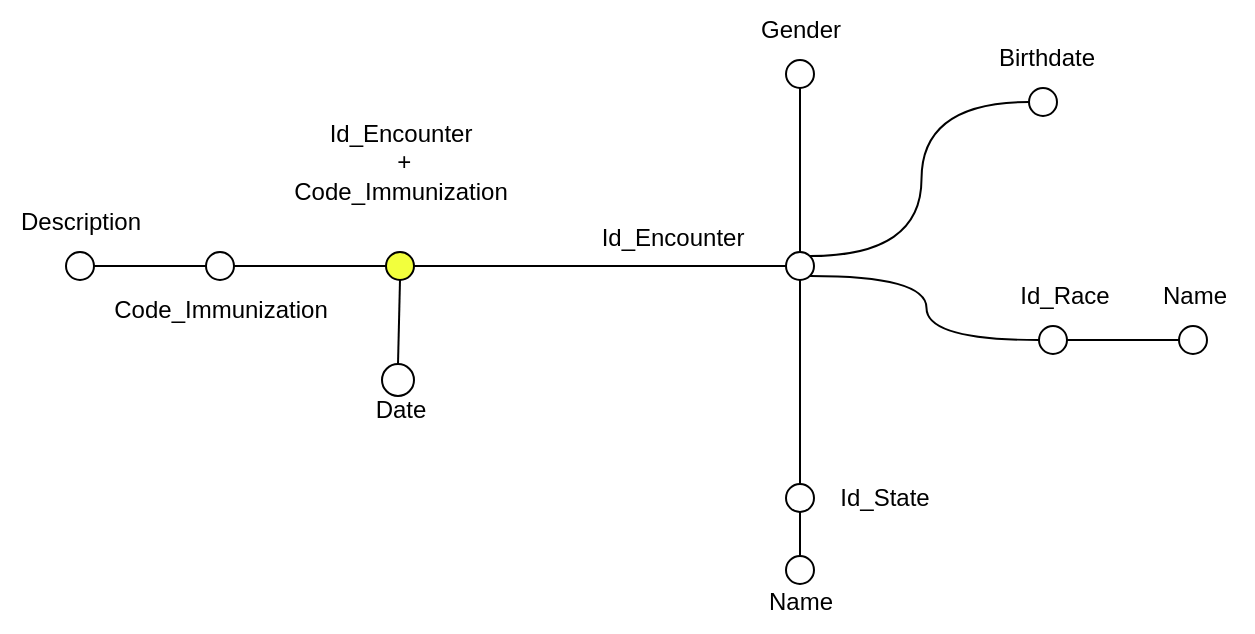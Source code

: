 <mxfile version="27.0.6">
  <diagram name="Pagina-1" id="lpakij8wGgFEuDZtq_Xw">
    <mxGraphModel dx="946" dy="644" grid="1" gridSize="10" guides="1" tooltips="1" connect="1" arrows="1" fold="1" page="1" pageScale="1" pageWidth="827" pageHeight="1169" math="0" shadow="0">
      <root>
        <mxCell id="0" />
        <mxCell id="1" parent="0" />
        <mxCell id="WLP4qAu13Uv9j339VAY8-1" value="" style="edgeStyle=orthogonalEdgeStyle;rounded=0;orthogonalLoop=1;jettySize=auto;html=1;endArrow=none;startFill=0;" edge="1" parent="1" source="WLP4qAu13Uv9j339VAY8-2" target="WLP4qAu13Uv9j339VAY8-8">
          <mxGeometry relative="1" as="geometry" />
        </mxCell>
        <mxCell id="WLP4qAu13Uv9j339VAY8-2" value="" style="ellipse;whiteSpace=wrap;html=1;aspect=fixed;fillColor=#F2FF3D;" vertex="1" parent="1">
          <mxGeometry x="473" y="752" width="14" height="14" as="geometry" />
        </mxCell>
        <mxCell id="WLP4qAu13Uv9j339VAY8-3" value="Id_Encounter&lt;div&gt;&amp;nbsp;+&lt;div&gt;Code_Immunization&lt;br&gt;&lt;/div&gt;&lt;/div&gt;" style="text;html=1;align=center;verticalAlign=middle;resizable=0;points=[];autosize=1;strokeColor=none;fillColor=none;" vertex="1" parent="1">
          <mxGeometry x="415" y="677" width="130" height="60" as="geometry" />
        </mxCell>
        <mxCell id="WLP4qAu13Uv9j339VAY8-4" style="edgeStyle=orthogonalEdgeStyle;rounded=0;orthogonalLoop=1;jettySize=auto;html=1;exitX=0.5;exitY=0;exitDx=0;exitDy=0;entryX=0.5;entryY=1;entryDx=0;entryDy=0;endArrow=none;startFill=0;" edge="1" parent="1" source="WLP4qAu13Uv9j339VAY8-8" target="WLP4qAu13Uv9j339VAY8-37">
          <mxGeometry relative="1" as="geometry" />
        </mxCell>
        <mxCell id="WLP4qAu13Uv9j339VAY8-5" style="rounded=0;orthogonalLoop=1;jettySize=auto;html=1;exitX=1;exitY=0;exitDx=0;exitDy=0;entryX=0;entryY=0.5;entryDx=0;entryDy=0;endArrow=none;startFill=0;edgeStyle=orthogonalEdgeStyle;curved=1;" edge="1" parent="1" source="WLP4qAu13Uv9j339VAY8-8" target="WLP4qAu13Uv9j339VAY8-36">
          <mxGeometry relative="1" as="geometry" />
        </mxCell>
        <mxCell id="WLP4qAu13Uv9j339VAY8-6" style="edgeStyle=orthogonalEdgeStyle;rounded=0;orthogonalLoop=1;jettySize=auto;html=1;exitX=0.5;exitY=1;exitDx=0;exitDy=0;entryX=0.5;entryY=0;entryDx=0;entryDy=0;endArrow=none;startFill=0;" edge="1" parent="1" source="WLP4qAu13Uv9j339VAY8-8" target="WLP4qAu13Uv9j339VAY8-20">
          <mxGeometry relative="1" as="geometry" />
        </mxCell>
        <mxCell id="WLP4qAu13Uv9j339VAY8-7" style="edgeStyle=orthogonalEdgeStyle;rounded=0;orthogonalLoop=1;jettySize=auto;html=1;exitX=1;exitY=1;exitDx=0;exitDy=0;entryX=0;entryY=0.5;entryDx=0;entryDy=0;curved=1;endArrow=none;startFill=0;" edge="1" parent="1" source="WLP4qAu13Uv9j339VAY8-8" target="WLP4qAu13Uv9j339VAY8-41">
          <mxGeometry relative="1" as="geometry" />
        </mxCell>
        <mxCell id="WLP4qAu13Uv9j339VAY8-8" value="" style="ellipse;whiteSpace=wrap;html=1;aspect=fixed;fillColor=#FFFFFF;" vertex="1" parent="1">
          <mxGeometry x="673" y="752" width="14" height="14" as="geometry" />
        </mxCell>
        <mxCell id="WLP4qAu13Uv9j339VAY8-9" style="rounded=0;orthogonalLoop=1;jettySize=auto;html=1;exitX=0.5;exitY=0;exitDx=0;exitDy=0;entryX=0.5;entryY=1;entryDx=0;entryDy=0;endArrow=none;startFill=0;" edge="1" parent="1" source="WLP4qAu13Uv9j339VAY8-10" target="WLP4qAu13Uv9j339VAY8-2">
          <mxGeometry relative="1" as="geometry" />
        </mxCell>
        <mxCell id="WLP4qAu13Uv9j339VAY8-10" value="" style="ellipse;whiteSpace=wrap;html=1;aspect=fixed;fillColor=#FFFFFF;" vertex="1" parent="1">
          <mxGeometry x="471" y="808" width="16" height="16" as="geometry" />
        </mxCell>
        <mxCell id="WLP4qAu13Uv9j339VAY8-11" value="Date" style="text;html=1;align=center;verticalAlign=middle;resizable=0;points=[];autosize=1;strokeColor=none;fillColor=none;" vertex="1" parent="1">
          <mxGeometry x="455" y="816" width="50" height="30" as="geometry" />
        </mxCell>
        <mxCell id="WLP4qAu13Uv9j339VAY8-12" style="edgeStyle=orthogonalEdgeStyle;rounded=0;orthogonalLoop=1;jettySize=auto;html=1;exitX=1;exitY=0.5;exitDx=0;exitDy=0;entryX=0;entryY=0.5;entryDx=0;entryDy=0;endArrow=none;startFill=0;" edge="1" parent="1" source="WLP4qAu13Uv9j339VAY8-13" target="WLP4qAu13Uv9j339VAY8-2">
          <mxGeometry relative="1" as="geometry" />
        </mxCell>
        <mxCell id="WLP4qAu13Uv9j339VAY8-13" value="" style="ellipse;whiteSpace=wrap;html=1;aspect=fixed;fillColor=#FFFFFF;" vertex="1" parent="1">
          <mxGeometry x="383" y="752" width="14" height="14" as="geometry" />
        </mxCell>
        <mxCell id="WLP4qAu13Uv9j339VAY8-14" value="Code_Immunization" style="text;html=1;align=center;verticalAlign=middle;resizable=0;points=[];autosize=1;strokeColor=none;fillColor=none;" vertex="1" parent="1">
          <mxGeometry x="325" y="766" width="130" height="30" as="geometry" />
        </mxCell>
        <mxCell id="WLP4qAu13Uv9j339VAY8-15" style="edgeStyle=orthogonalEdgeStyle;rounded=0;orthogonalLoop=1;jettySize=auto;html=1;entryX=0;entryY=0.5;entryDx=0;entryDy=0;endArrow=none;startFill=0;" edge="1" parent="1" source="WLP4qAu13Uv9j339VAY8-16" target="WLP4qAu13Uv9j339VAY8-13">
          <mxGeometry relative="1" as="geometry" />
        </mxCell>
        <mxCell id="WLP4qAu13Uv9j339VAY8-16" value="" style="ellipse;whiteSpace=wrap;html=1;aspect=fixed;fillColor=#FFFFFF;" vertex="1" parent="1">
          <mxGeometry x="313" y="752" width="14" height="14" as="geometry" />
        </mxCell>
        <mxCell id="WLP4qAu13Uv9j339VAY8-17" value="Description" style="text;html=1;align=center;verticalAlign=middle;resizable=0;points=[];autosize=1;strokeColor=none;fillColor=none;" vertex="1" parent="1">
          <mxGeometry x="280" y="722" width="80" height="30" as="geometry" />
        </mxCell>
        <mxCell id="WLP4qAu13Uv9j339VAY8-18" value="Id_Encounter" style="text;html=1;align=center;verticalAlign=middle;resizable=0;points=[];autosize=1;strokeColor=none;fillColor=none;" vertex="1" parent="1">
          <mxGeometry x="571" y="730" width="90" height="30" as="geometry" />
        </mxCell>
        <mxCell id="WLP4qAu13Uv9j339VAY8-20" value="" style="ellipse;whiteSpace=wrap;html=1;aspect=fixed;fillColor=#FFFFFF;" vertex="1" parent="1">
          <mxGeometry x="673" y="868" width="14" height="14" as="geometry" />
        </mxCell>
        <mxCell id="WLP4qAu13Uv9j339VAY8-22" style="edgeStyle=orthogonalEdgeStyle;rounded=0;orthogonalLoop=1;jettySize=auto;html=1;entryX=0.5;entryY=1;entryDx=0;entryDy=0;endArrow=none;startFill=0;" edge="1" parent="1" source="WLP4qAu13Uv9j339VAY8-23" target="WLP4qAu13Uv9j339VAY8-20">
          <mxGeometry relative="1" as="geometry" />
        </mxCell>
        <mxCell id="WLP4qAu13Uv9j339VAY8-23" value="" style="ellipse;whiteSpace=wrap;html=1;aspect=fixed;fillColor=#FFFFFF;" vertex="1" parent="1">
          <mxGeometry x="673" y="904" width="14" height="14" as="geometry" />
        </mxCell>
        <mxCell id="WLP4qAu13Uv9j339VAY8-24" value="Name" style="text;html=1;align=center;verticalAlign=middle;resizable=0;points=[];autosize=1;strokeColor=none;fillColor=none;" vertex="1" parent="1">
          <mxGeometry x="650" y="912" width="60" height="30" as="geometry" />
        </mxCell>
        <mxCell id="WLP4qAu13Uv9j339VAY8-33" value="Id_State" style="text;html=1;align=center;verticalAlign=middle;resizable=0;points=[];autosize=1;strokeColor=none;fillColor=none;" vertex="1" parent="1">
          <mxGeometry x="687" y="860" width="70" height="30" as="geometry" />
        </mxCell>
        <mxCell id="WLP4qAu13Uv9j339VAY8-36" value="" style="ellipse;whiteSpace=wrap;html=1;aspect=fixed;fillColor=#FFFFFF;" vertex="1" parent="1">
          <mxGeometry x="794.5" y="670" width="14" height="14" as="geometry" />
        </mxCell>
        <mxCell id="WLP4qAu13Uv9j339VAY8-37" value="" style="ellipse;whiteSpace=wrap;html=1;aspect=fixed;fillColor=#FFFFFF;" vertex="1" parent="1">
          <mxGeometry x="673" y="656" width="14" height="14" as="geometry" />
        </mxCell>
        <mxCell id="WLP4qAu13Uv9j339VAY8-38" value="Gender" style="text;html=1;align=center;verticalAlign=middle;resizable=0;points=[];autosize=1;strokeColor=none;fillColor=none;" vertex="1" parent="1">
          <mxGeometry x="650" y="626" width="60" height="30" as="geometry" />
        </mxCell>
        <mxCell id="WLP4qAu13Uv9j339VAY8-39" value="Birthdate" style="text;html=1;align=center;verticalAlign=middle;resizable=0;points=[];autosize=1;strokeColor=none;fillColor=none;" vertex="1" parent="1">
          <mxGeometry x="767.5" y="640" width="70" height="30" as="geometry" />
        </mxCell>
        <mxCell id="WLP4qAu13Uv9j339VAY8-40" style="edgeStyle=orthogonalEdgeStyle;rounded=0;orthogonalLoop=1;jettySize=auto;html=1;exitX=1;exitY=0.5;exitDx=0;exitDy=0;entryX=0;entryY=0.5;entryDx=0;entryDy=0;endArrow=none;startFill=0;" edge="1" parent="1" source="WLP4qAu13Uv9j339VAY8-41" target="WLP4qAu13Uv9j339VAY8-42">
          <mxGeometry relative="1" as="geometry" />
        </mxCell>
        <mxCell id="WLP4qAu13Uv9j339VAY8-41" value="" style="ellipse;whiteSpace=wrap;html=1;aspect=fixed;fillColor=#FFFFFF;" vertex="1" parent="1">
          <mxGeometry x="799.5" y="789" width="14" height="14" as="geometry" />
        </mxCell>
        <mxCell id="WLP4qAu13Uv9j339VAY8-42" value="" style="ellipse;whiteSpace=wrap;html=1;aspect=fixed;fillColor=#FFFFFF;" vertex="1" parent="1">
          <mxGeometry x="869.5" y="789" width="14" height="14" as="geometry" />
        </mxCell>
        <mxCell id="WLP4qAu13Uv9j339VAY8-43" value="Id_Race" style="text;html=1;align=center;verticalAlign=middle;resizable=0;points=[];autosize=1;strokeColor=none;fillColor=none;" vertex="1" parent="1">
          <mxGeometry x="776.5" y="759" width="70" height="30" as="geometry" />
        </mxCell>
        <mxCell id="WLP4qAu13Uv9j339VAY8-44" value="Name" style="text;html=1;align=center;verticalAlign=middle;resizable=0;points=[];autosize=1;strokeColor=none;fillColor=none;" vertex="1" parent="1">
          <mxGeometry x="846.5" y="759" width="60" height="30" as="geometry" />
        </mxCell>
      </root>
    </mxGraphModel>
  </diagram>
</mxfile>

